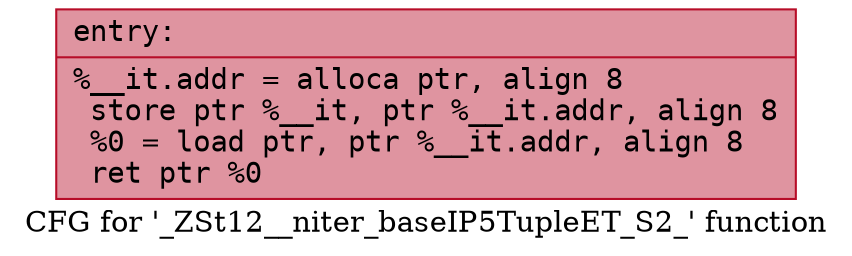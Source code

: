 digraph "CFG for '_ZSt12__niter_baseIP5TupleET_S2_' function" {
	label="CFG for '_ZSt12__niter_baseIP5TupleET_S2_' function";

	Node0x55c6063a5740 [shape=record,color="#b70d28ff", style=filled, fillcolor="#b70d2870" fontname="Courier",label="{entry:\l|  %__it.addr = alloca ptr, align 8\l  store ptr %__it, ptr %__it.addr, align 8\l  %0 = load ptr, ptr %__it.addr, align 8\l  ret ptr %0\l}"];
}
